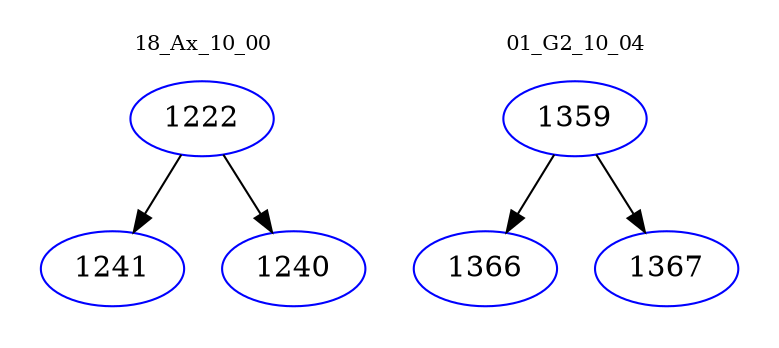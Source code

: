 digraph{
subgraph cluster_0 {
color = white
label = "18_Ax_10_00";
fontsize=10;
T0_1222 [label="1222", color="blue"]
T0_1222 -> T0_1241 [color="black"]
T0_1241 [label="1241", color="blue"]
T0_1222 -> T0_1240 [color="black"]
T0_1240 [label="1240", color="blue"]
}
subgraph cluster_1 {
color = white
label = "01_G2_10_04";
fontsize=10;
T1_1359 [label="1359", color="blue"]
T1_1359 -> T1_1366 [color="black"]
T1_1366 [label="1366", color="blue"]
T1_1359 -> T1_1367 [color="black"]
T1_1367 [label="1367", color="blue"]
}
}
